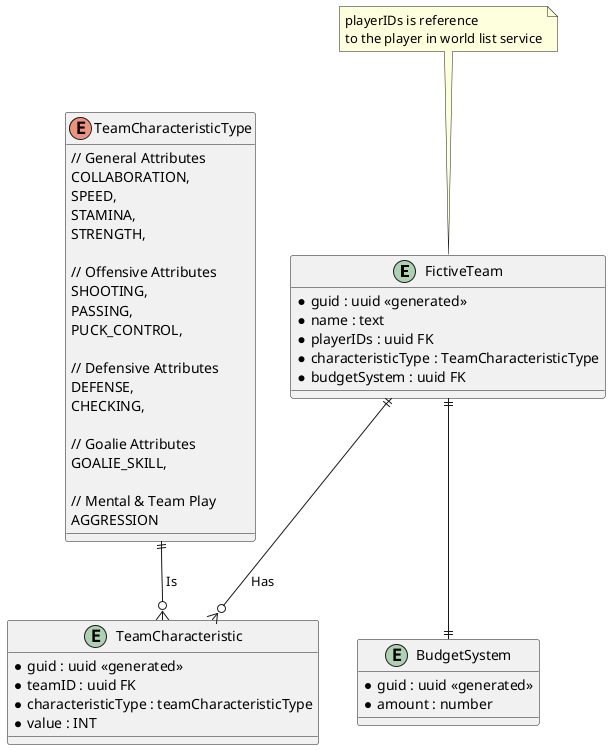 @startuml

entity FictiveTeam {
    * guid : uuid <<generated>>
    * name : text
    * playerIDs : uuid FK
    * characteristicType : TeamCharacteristicType
    * budgetSystem : uuid FK

}
entity BudgetSystem {
    * guid : uuid <<generated>>
    * amount : number
}

entity TeamCharacteristic {
  * guid : uuid <<generated>>
  * teamID : uuid FK
  * characteristicType : teamCharacteristicType
  * value : INT
}

enum TeamCharacteristicType {
    // General Attributes
    COLLABORATION,
    SPEED,
    STAMINA,
    STRENGTH,

    // Offensive Attributes
    SHOOTING,
    PASSING,
    PUCK_CONTROL,

    // Defensive Attributes
    DEFENSE,
    CHECKING,

    // Goalie Attributes
    GOALIE_SKILL,

    // Mental & Team Play
    AGGRESSION
}


FictiveTeam ||--|| BudgetSystem

FictiveTeam ||--o{ TeamCharacteristic : " Has "

TeamCharacteristicType ||--o{ TeamCharacteristic : " Is"

note top of FictiveTeam : playerIDs is reference \nto the player in world list service

@enduml